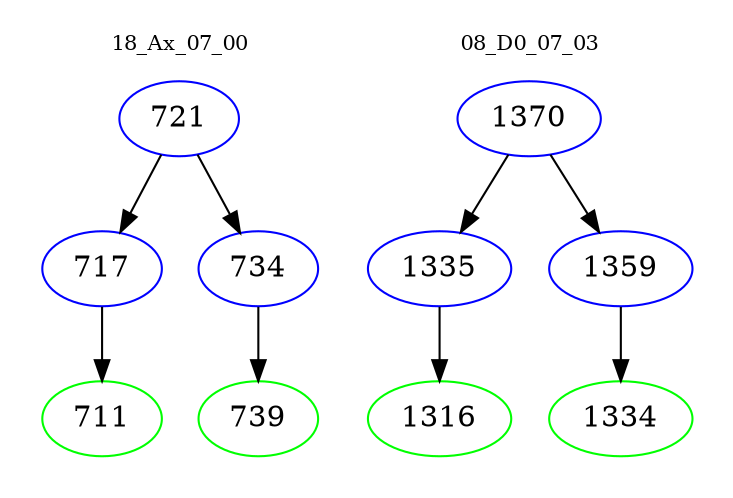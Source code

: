 digraph{
subgraph cluster_0 {
color = white
label = "18_Ax_07_00";
fontsize=10;
T0_721 [label="721", color="blue"]
T0_721 -> T0_717 [color="black"]
T0_717 [label="717", color="blue"]
T0_717 -> T0_711 [color="black"]
T0_711 [label="711", color="green"]
T0_721 -> T0_734 [color="black"]
T0_734 [label="734", color="blue"]
T0_734 -> T0_739 [color="black"]
T0_739 [label="739", color="green"]
}
subgraph cluster_1 {
color = white
label = "08_D0_07_03";
fontsize=10;
T1_1370 [label="1370", color="blue"]
T1_1370 -> T1_1335 [color="black"]
T1_1335 [label="1335", color="blue"]
T1_1335 -> T1_1316 [color="black"]
T1_1316 [label="1316", color="green"]
T1_1370 -> T1_1359 [color="black"]
T1_1359 [label="1359", color="blue"]
T1_1359 -> T1_1334 [color="black"]
T1_1334 [label="1334", color="green"]
}
}
